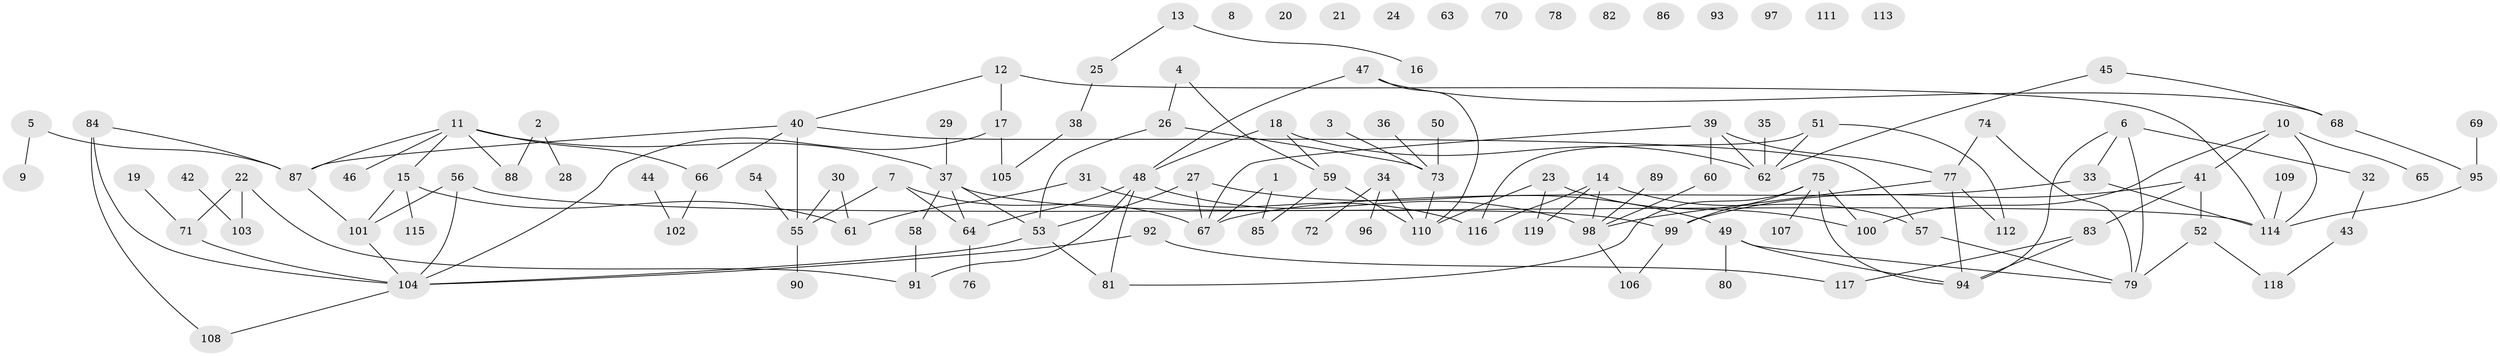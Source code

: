 // coarse degree distribution, {2: 0.19718309859154928, 1: 0.23943661971830985, 7: 0.028169014084507043, 3: 0.09859154929577464, 0: 0.18309859154929578, 11: 0.014084507042253521, 9: 0.014084507042253521, 5: 0.08450704225352113, 6: 0.04225352112676056, 4: 0.07042253521126761, 10: 0.028169014084507043}
// Generated by graph-tools (version 1.1) at 2025/16/03/04/25 18:16:32]
// undirected, 119 vertices, 149 edges
graph export_dot {
graph [start="1"]
  node [color=gray90,style=filled];
  1;
  2;
  3;
  4;
  5;
  6;
  7;
  8;
  9;
  10;
  11;
  12;
  13;
  14;
  15;
  16;
  17;
  18;
  19;
  20;
  21;
  22;
  23;
  24;
  25;
  26;
  27;
  28;
  29;
  30;
  31;
  32;
  33;
  34;
  35;
  36;
  37;
  38;
  39;
  40;
  41;
  42;
  43;
  44;
  45;
  46;
  47;
  48;
  49;
  50;
  51;
  52;
  53;
  54;
  55;
  56;
  57;
  58;
  59;
  60;
  61;
  62;
  63;
  64;
  65;
  66;
  67;
  68;
  69;
  70;
  71;
  72;
  73;
  74;
  75;
  76;
  77;
  78;
  79;
  80;
  81;
  82;
  83;
  84;
  85;
  86;
  87;
  88;
  89;
  90;
  91;
  92;
  93;
  94;
  95;
  96;
  97;
  98;
  99;
  100;
  101;
  102;
  103;
  104;
  105;
  106;
  107;
  108;
  109;
  110;
  111;
  112;
  113;
  114;
  115;
  116;
  117;
  118;
  119;
  1 -- 67;
  1 -- 85;
  2 -- 28;
  2 -- 88;
  3 -- 73;
  4 -- 26;
  4 -- 59;
  5 -- 9;
  5 -- 87;
  6 -- 32;
  6 -- 33;
  6 -- 79;
  6 -- 94;
  7 -- 55;
  7 -- 64;
  7 -- 67;
  10 -- 41;
  10 -- 65;
  10 -- 100;
  10 -- 114;
  11 -- 15;
  11 -- 37;
  11 -- 46;
  11 -- 66;
  11 -- 87;
  11 -- 88;
  12 -- 17;
  12 -- 40;
  12 -- 114;
  13 -- 16;
  13 -- 25;
  14 -- 57;
  14 -- 98;
  14 -- 116;
  14 -- 119;
  15 -- 61;
  15 -- 101;
  15 -- 115;
  17 -- 104;
  17 -- 105;
  18 -- 48;
  18 -- 59;
  18 -- 62;
  19 -- 71;
  22 -- 71;
  22 -- 91;
  22 -- 103;
  23 -- 100;
  23 -- 110;
  23 -- 119;
  25 -- 38;
  26 -- 53;
  26 -- 73;
  27 -- 49;
  27 -- 53;
  27 -- 67;
  29 -- 37;
  30 -- 55;
  30 -- 61;
  31 -- 61;
  31 -- 116;
  32 -- 43;
  33 -- 67;
  33 -- 114;
  34 -- 72;
  34 -- 96;
  34 -- 110;
  35 -- 62;
  36 -- 73;
  37 -- 53;
  37 -- 58;
  37 -- 64;
  37 -- 99;
  38 -- 105;
  39 -- 60;
  39 -- 62;
  39 -- 67;
  39 -- 77;
  40 -- 55;
  40 -- 57;
  40 -- 66;
  40 -- 87;
  41 -- 52;
  41 -- 83;
  41 -- 99;
  42 -- 103;
  43 -- 118;
  44 -- 102;
  45 -- 62;
  45 -- 68;
  47 -- 48;
  47 -- 68;
  47 -- 110;
  48 -- 64;
  48 -- 81;
  48 -- 91;
  48 -- 98;
  49 -- 79;
  49 -- 80;
  49 -- 94;
  50 -- 73;
  51 -- 62;
  51 -- 112;
  51 -- 116;
  52 -- 79;
  52 -- 118;
  53 -- 81;
  53 -- 104;
  54 -- 55;
  55 -- 90;
  56 -- 101;
  56 -- 104;
  56 -- 114;
  57 -- 79;
  58 -- 91;
  59 -- 85;
  59 -- 110;
  60 -- 98;
  64 -- 76;
  66 -- 102;
  68 -- 95;
  69 -- 95;
  71 -- 104;
  73 -- 110;
  74 -- 77;
  74 -- 79;
  75 -- 81;
  75 -- 94;
  75 -- 99;
  75 -- 100;
  75 -- 107;
  77 -- 94;
  77 -- 98;
  77 -- 112;
  83 -- 94;
  83 -- 117;
  84 -- 87;
  84 -- 104;
  84 -- 108;
  87 -- 101;
  89 -- 98;
  92 -- 104;
  92 -- 117;
  95 -- 114;
  98 -- 106;
  99 -- 106;
  101 -- 104;
  104 -- 108;
  109 -- 114;
}
